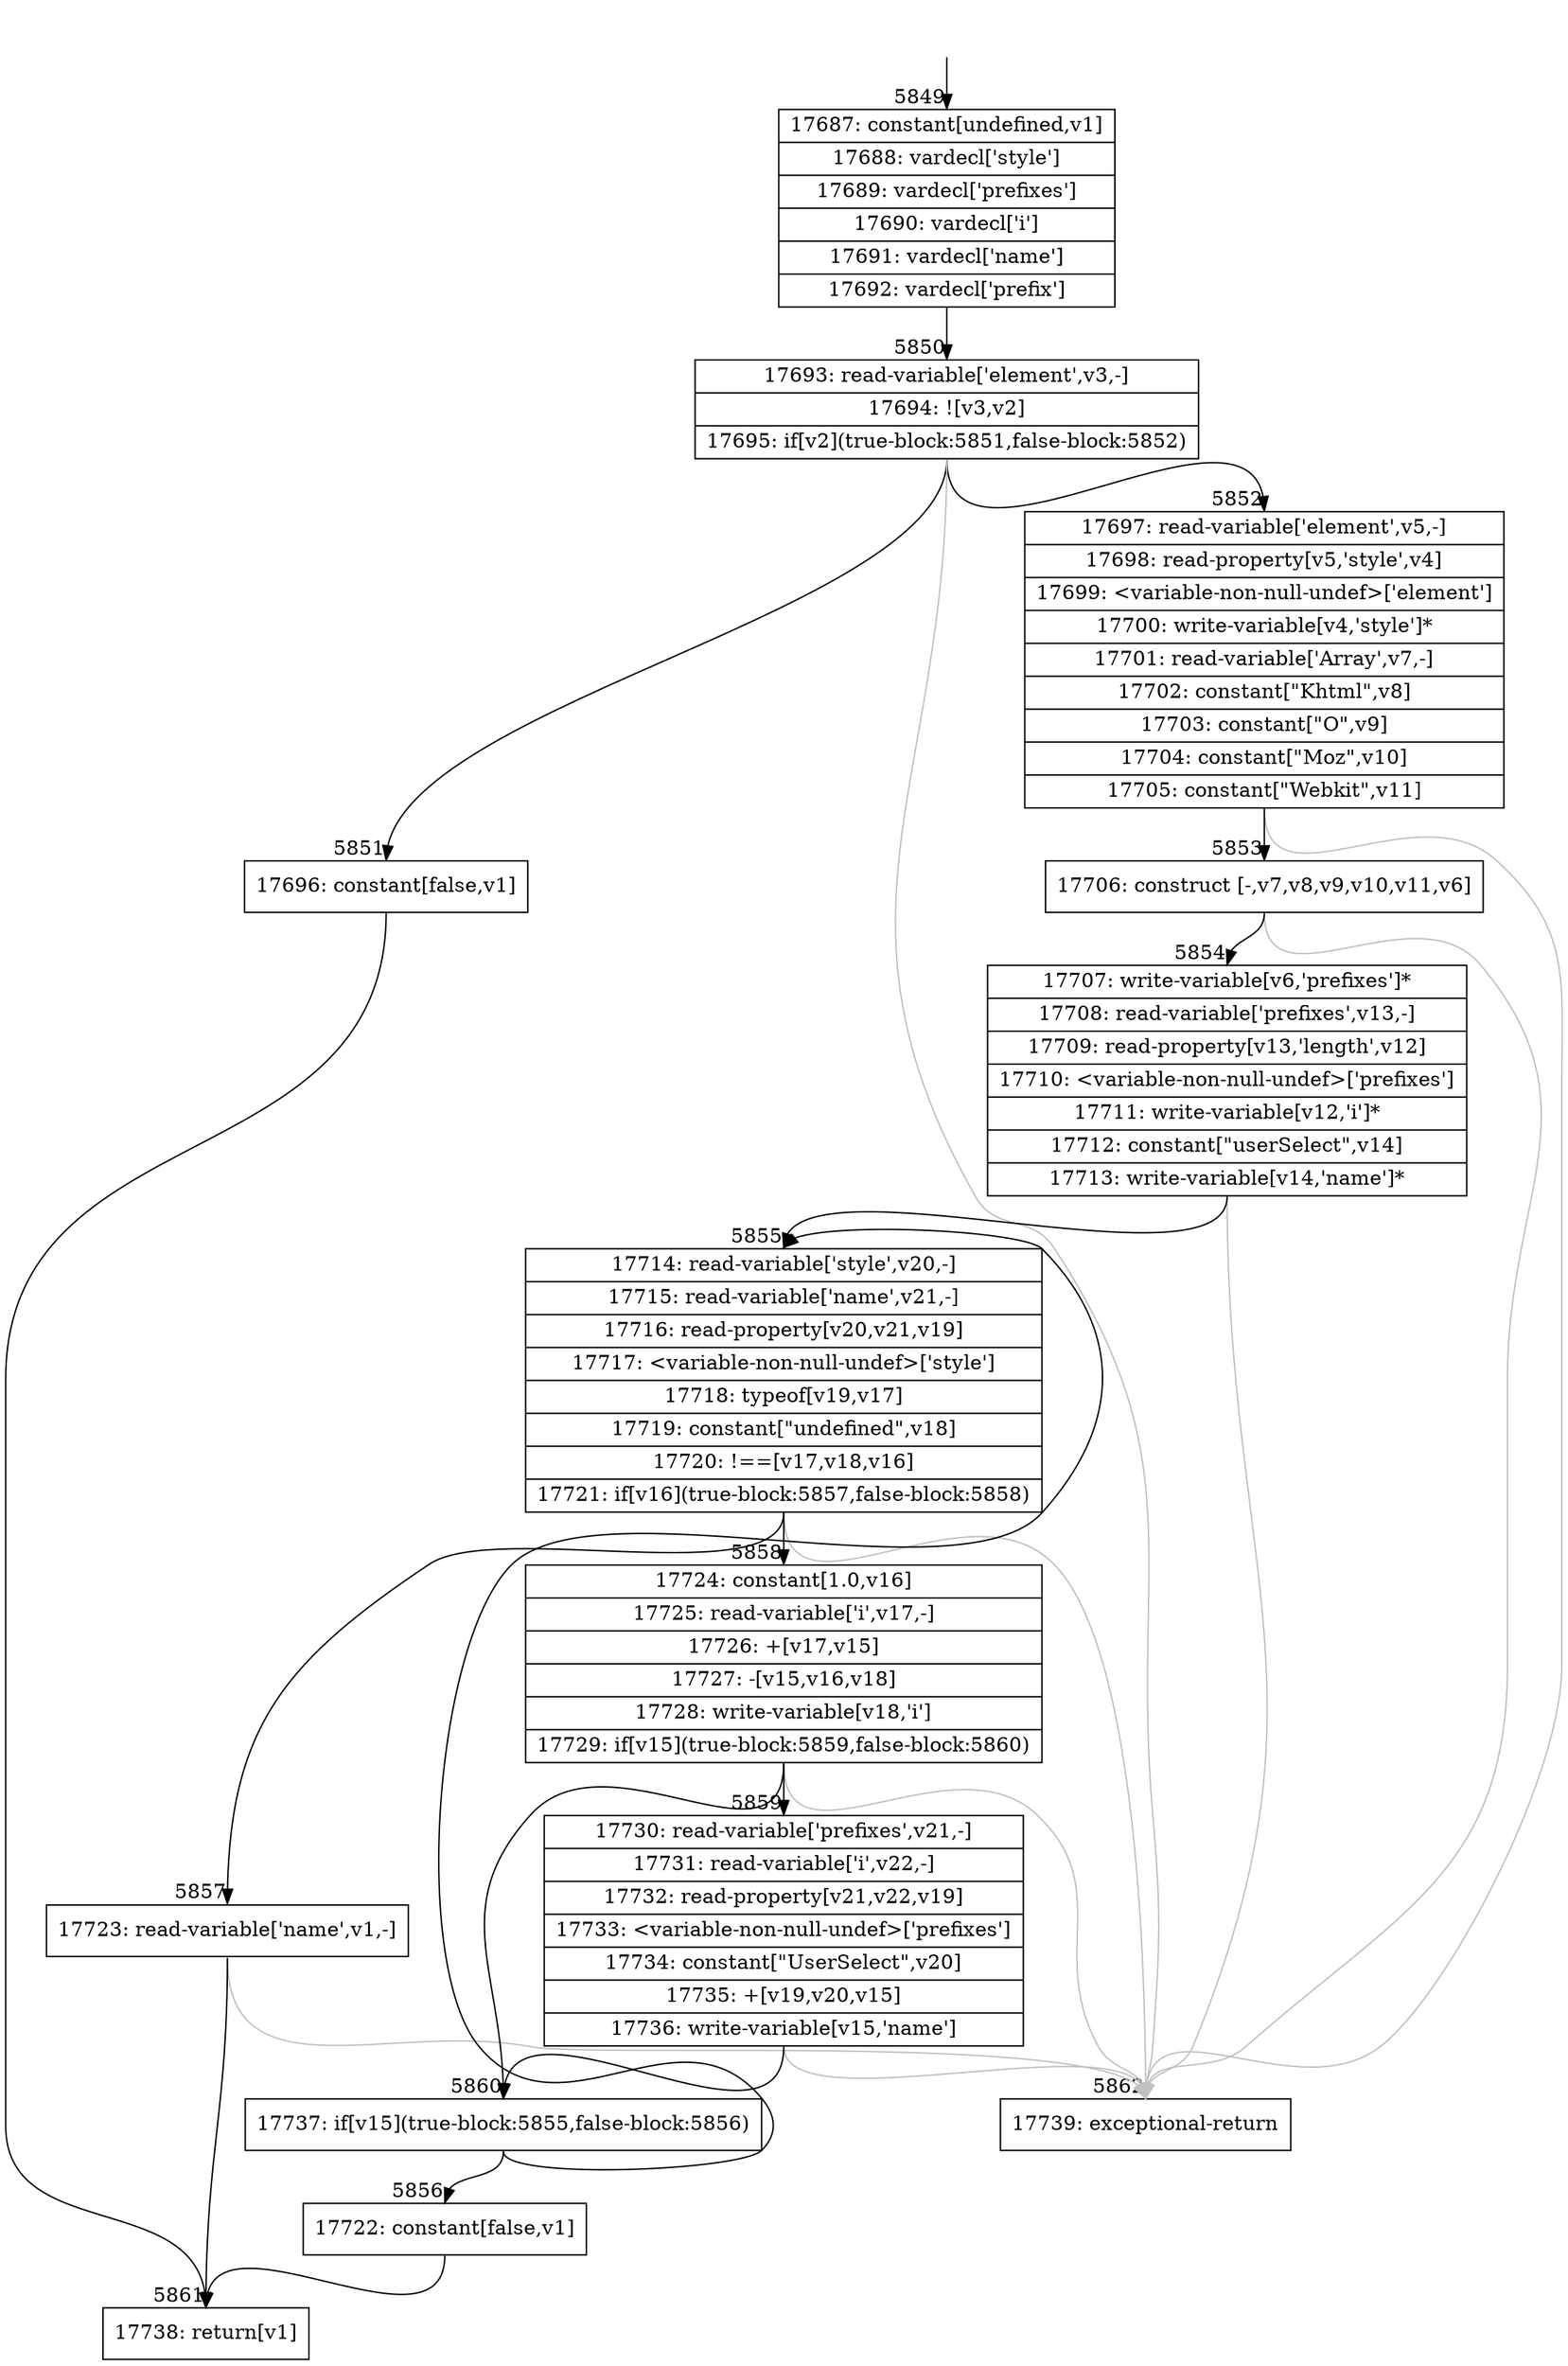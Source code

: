 digraph {
rankdir="TD"
BB_entry398[shape=none,label=""];
BB_entry398 -> BB5849 [tailport=s, headport=n, headlabel="    5849"]
BB5849 [shape=record label="{17687: constant[undefined,v1]|17688: vardecl['style']|17689: vardecl['prefixes']|17690: vardecl['i']|17691: vardecl['name']|17692: vardecl['prefix']}" ] 
BB5849 -> BB5850 [tailport=s, headport=n, headlabel="      5850"]
BB5850 [shape=record label="{17693: read-variable['element',v3,-]|17694: ![v3,v2]|17695: if[v2](true-block:5851,false-block:5852)}" ] 
BB5850 -> BB5851 [tailport=s, headport=n, headlabel="      5851"]
BB5850 -> BB5852 [tailport=s, headport=n, headlabel="      5852"]
BB5850 -> BB5862 [tailport=s, headport=n, color=gray, headlabel="      5862"]
BB5851 [shape=record label="{17696: constant[false,v1]}" ] 
BB5851 -> BB5861 [tailport=s, headport=n, headlabel="      5861"]
BB5852 [shape=record label="{17697: read-variable['element',v5,-]|17698: read-property[v5,'style',v4]|17699: \<variable-non-null-undef\>['element']|17700: write-variable[v4,'style']*|17701: read-variable['Array',v7,-]|17702: constant[\"Khtml\",v8]|17703: constant[\"O\",v9]|17704: constant[\"Moz\",v10]|17705: constant[\"Webkit\",v11]}" ] 
BB5852 -> BB5853 [tailport=s, headport=n, headlabel="      5853"]
BB5852 -> BB5862 [tailport=s, headport=n, color=gray]
BB5853 [shape=record label="{17706: construct [-,v7,v8,v9,v10,v11,v6]}" ] 
BB5853 -> BB5854 [tailport=s, headport=n, headlabel="      5854"]
BB5853 -> BB5862 [tailport=s, headport=n, color=gray]
BB5854 [shape=record label="{17707: write-variable[v6,'prefixes']*|17708: read-variable['prefixes',v13,-]|17709: read-property[v13,'length',v12]|17710: \<variable-non-null-undef\>['prefixes']|17711: write-variable[v12,'i']*|17712: constant[\"userSelect\",v14]|17713: write-variable[v14,'name']*}" ] 
BB5854 -> BB5855 [tailport=s, headport=n, headlabel="      5855"]
BB5854 -> BB5862 [tailport=s, headport=n, color=gray]
BB5855 [shape=record label="{17714: read-variable['style',v20,-]|17715: read-variable['name',v21,-]|17716: read-property[v20,v21,v19]|17717: \<variable-non-null-undef\>['style']|17718: typeof[v19,v17]|17719: constant[\"undefined\",v18]|17720: !==[v17,v18,v16]|17721: if[v16](true-block:5857,false-block:5858)}" ] 
BB5855 -> BB5857 [tailport=s, headport=n, headlabel="      5857"]
BB5855 -> BB5858 [tailport=s, headport=n, headlabel="      5858"]
BB5855 -> BB5862 [tailport=s, headport=n, color=gray]
BB5856 [shape=record label="{17722: constant[false,v1]}" ] 
BB5856 -> BB5861 [tailport=s, headport=n]
BB5857 [shape=record label="{17723: read-variable['name',v1,-]}" ] 
BB5857 -> BB5861 [tailport=s, headport=n]
BB5857 -> BB5862 [tailport=s, headport=n, color=gray]
BB5858 [shape=record label="{17724: constant[1.0,v16]|17725: read-variable['i',v17,-]|17726: +[v17,v15]|17727: -[v15,v16,v18]|17728: write-variable[v18,'i']|17729: if[v15](true-block:5859,false-block:5860)}" ] 
BB5858 -> BB5860 [tailport=s, headport=n, headlabel="      5860"]
BB5858 -> BB5859 [tailport=s, headport=n, headlabel="      5859"]
BB5858 -> BB5862 [tailport=s, headport=n, color=gray]
BB5859 [shape=record label="{17730: read-variable['prefixes',v21,-]|17731: read-variable['i',v22,-]|17732: read-property[v21,v22,v19]|17733: \<variable-non-null-undef\>['prefixes']|17734: constant[\"UserSelect\",v20]|17735: +[v19,v20,v15]|17736: write-variable[v15,'name']}" ] 
BB5859 -> BB5860 [tailport=s, headport=n]
BB5859 -> BB5862 [tailport=s, headport=n, color=gray]
BB5860 [shape=record label="{17737: if[v15](true-block:5855,false-block:5856)}" ] 
BB5860 -> BB5855 [tailport=s, headport=n]
BB5860 -> BB5856 [tailport=s, headport=n, headlabel="      5856"]
BB5861 [shape=record label="{17738: return[v1]}" ] 
BB5862 [shape=record label="{17739: exceptional-return}" ] 
//#$~ 8437
}
